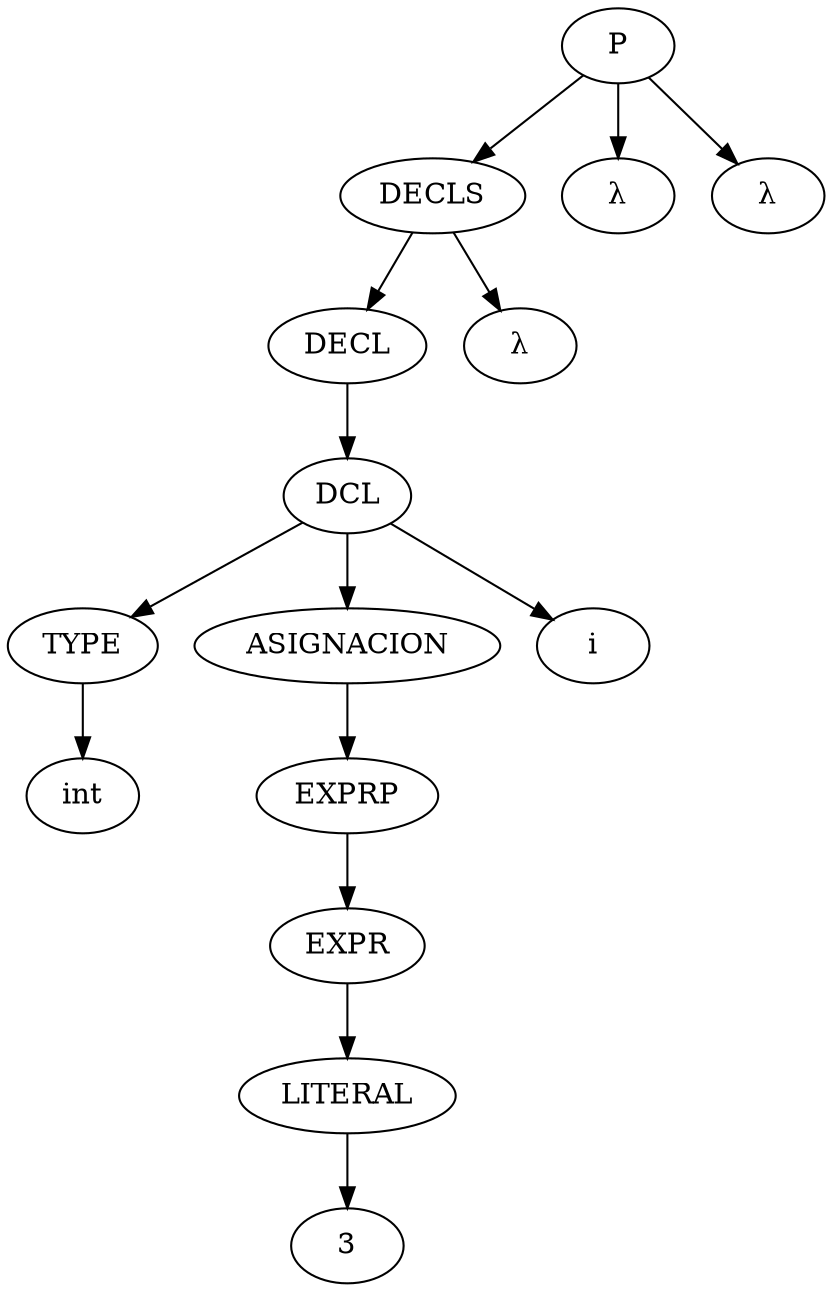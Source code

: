 strict digraph G {
  TYPE0 [ label="TYPE" ];
  int1 [ label="int" ];
  LITERAL2 [ label="LITERAL" ];
  33 [ label="3" ];
  EXPR4 [ label="EXPR" ];
  EXPRP5 [ label="EXPRP" ];
  ASIGNACION6 [ label="ASIGNACION" ];
  DCL7 [ label="DCL" ];
  i8 [ label="i" ];
  DECL9 [ label="DECL" ];
  lambda10 [ label="λ" ];
  DECLS11 [ label="DECLS" ];
  lambda12 [ label="λ" ];
  lambda13 [ label="λ" ];
  P14 [ label="P" ];
  TYPE0 -> int1;
  LITERAL2 -> 33;
  EXPR4 -> LITERAL2;
  EXPRP5 -> EXPR4;
  ASIGNACION6 -> EXPRP5;
  DCL7 -> TYPE0;
  DCL7 -> i8;
  DCL7 -> ASIGNACION6;
  DECL9 -> DCL7;
  DECLS11 -> DECL9;
  DECLS11 -> lambda10;
  P14 -> DECLS11;
  P14 -> lambda12;
  P14 -> lambda13;
}
